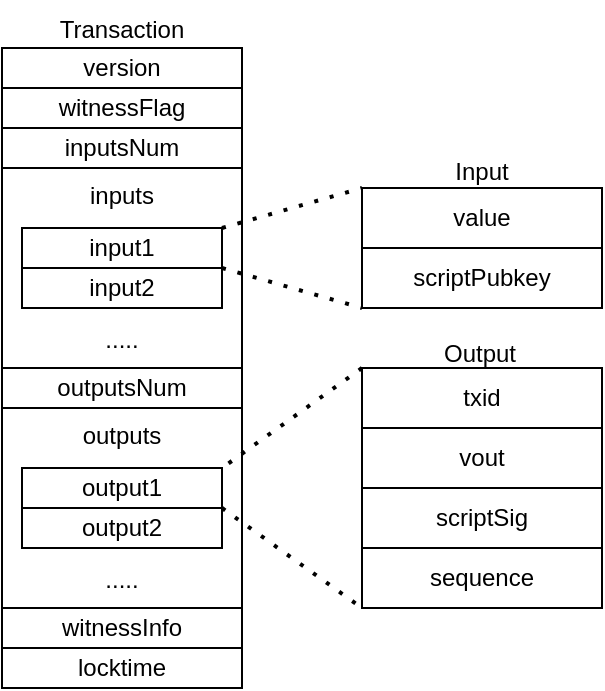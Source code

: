 <mxfile version="16.1.2" type="device"><diagram id="bvrmVeNrgIqCT_r-sR30" name="Page-1"><mxGraphModel dx="568" dy="414" grid="1" gridSize="10" guides="1" tooltips="1" connect="1" arrows="1" fold="1" page="1" pageScale="1" pageWidth="850" pageHeight="1100" math="0" shadow="0"><root><mxCell id="0"/><mxCell id="1" parent="0"/><mxCell id="LOPOv7zIma3mECcTtzJp-2" value="version" style="rounded=0;whiteSpace=wrap;html=1;" vertex="1" parent="1"><mxGeometry x="50" y="330" width="120" height="20" as="geometry"/></mxCell><mxCell id="LOPOv7zIma3mECcTtzJp-3" value="witnessFlag" style="rounded=0;whiteSpace=wrap;html=1;" vertex="1" parent="1"><mxGeometry x="50" y="350" width="120" height="20" as="geometry"/></mxCell><mxCell id="LOPOv7zIma3mECcTtzJp-4" value="inputsNum" style="rounded=0;whiteSpace=wrap;html=1;" vertex="1" parent="1"><mxGeometry x="50" y="370" width="120" height="20" as="geometry"/></mxCell><mxCell id="LOPOv7zIma3mECcTtzJp-5" value="inputs&lt;br&gt;&lt;br&gt;&lt;br&gt;&lt;br&gt;&lt;br&gt;.....&lt;br&gt;" style="rounded=0;whiteSpace=wrap;html=1;verticalAlign=top;" vertex="1" parent="1"><mxGeometry x="50" y="390" width="120" height="100" as="geometry"/></mxCell><mxCell id="LOPOv7zIma3mECcTtzJp-6" value="input1" style="rounded=0;whiteSpace=wrap;html=1;" vertex="1" parent="1"><mxGeometry x="60" y="420" width="100" height="20" as="geometry"/></mxCell><mxCell id="LOPOv7zIma3mECcTtzJp-7" value="input2" style="rounded=0;whiteSpace=wrap;html=1;" vertex="1" parent="1"><mxGeometry x="60" y="440" width="100" height="20" as="geometry"/></mxCell><mxCell id="LOPOv7zIma3mECcTtzJp-8" value="outputsNum" style="rounded=0;whiteSpace=wrap;html=1;" vertex="1" parent="1"><mxGeometry x="50" y="490" width="120" height="20" as="geometry"/></mxCell><mxCell id="LOPOv7zIma3mECcTtzJp-9" value="outputs&lt;br&gt;&lt;br&gt;&lt;br&gt;&lt;br&gt;&lt;br&gt;....." style="rounded=0;whiteSpace=wrap;html=1;verticalAlign=top;" vertex="1" parent="1"><mxGeometry x="50" y="510" width="120" height="100" as="geometry"/></mxCell><mxCell id="LOPOv7zIma3mECcTtzJp-10" value="output1" style="rounded=0;whiteSpace=wrap;html=1;" vertex="1" parent="1"><mxGeometry x="60" y="540" width="100" height="20" as="geometry"/></mxCell><mxCell id="LOPOv7zIma3mECcTtzJp-11" value="output2" style="rounded=0;whiteSpace=wrap;html=1;" vertex="1" parent="1"><mxGeometry x="60" y="560" width="100" height="20" as="geometry"/></mxCell><mxCell id="LOPOv7zIma3mECcTtzJp-12" value="witnessInfo" style="rounded=0;whiteSpace=wrap;html=1;" vertex="1" parent="1"><mxGeometry x="50" y="610" width="120" height="20" as="geometry"/></mxCell><mxCell id="LOPOv7zIma3mECcTtzJp-13" value="locktime" style="rounded=0;whiteSpace=wrap;html=1;" vertex="1" parent="1"><mxGeometry x="50" y="630" width="120" height="20" as="geometry"/></mxCell><mxCell id="LOPOv7zIma3mECcTtzJp-14" value="value" style="rounded=0;whiteSpace=wrap;html=1;" vertex="1" parent="1"><mxGeometry x="230" y="400" width="120" height="30" as="geometry"/></mxCell><mxCell id="LOPOv7zIma3mECcTtzJp-15" value="scriptPubkey" style="rounded=0;whiteSpace=wrap;html=1;" vertex="1" parent="1"><mxGeometry x="230" y="430" width="120" height="30" as="geometry"/></mxCell><mxCell id="LOPOv7zIma3mECcTtzJp-17" value="" style="endArrow=none;dashed=1;html=1;dashPattern=1 3;strokeWidth=2;rounded=0;entryX=0;entryY=0;entryDx=0;entryDy=0;exitX=1;exitY=0;exitDx=0;exitDy=0;" edge="1" parent="1" source="LOPOv7zIma3mECcTtzJp-6" target="LOPOv7zIma3mECcTtzJp-14"><mxGeometry width="50" height="50" relative="1" as="geometry"><mxPoint x="610" y="670" as="sourcePoint"/><mxPoint x="660" y="620" as="targetPoint"/></mxGeometry></mxCell><mxCell id="LOPOv7zIma3mECcTtzJp-18" value="" style="endArrow=none;dashed=1;html=1;dashPattern=1 3;strokeWidth=2;rounded=0;exitX=1;exitY=1;exitDx=0;exitDy=0;entryX=0;entryY=1;entryDx=0;entryDy=0;" edge="1" parent="1" source="LOPOv7zIma3mECcTtzJp-6" target="LOPOv7zIma3mECcTtzJp-15"><mxGeometry width="50" height="50" relative="1" as="geometry"><mxPoint x="190" y="465" as="sourcePoint"/><mxPoint x="240" y="415" as="targetPoint"/></mxGeometry></mxCell><mxCell id="LOPOv7zIma3mECcTtzJp-19" value="txid" style="rounded=0;whiteSpace=wrap;html=1;" vertex="1" parent="1"><mxGeometry x="230" y="490" width="120" height="30" as="geometry"/></mxCell><mxCell id="LOPOv7zIma3mECcTtzJp-20" value="vout" style="rounded=0;whiteSpace=wrap;html=1;" vertex="1" parent="1"><mxGeometry x="230" y="520" width="120" height="30" as="geometry"/></mxCell><mxCell id="LOPOv7zIma3mECcTtzJp-21" value="scriptSig" style="rounded=0;whiteSpace=wrap;html=1;" vertex="1" parent="1"><mxGeometry x="230" y="550" width="120" height="30" as="geometry"/></mxCell><mxCell id="LOPOv7zIma3mECcTtzJp-23" value="sequence" style="rounded=0;whiteSpace=wrap;html=1;" vertex="1" parent="1"><mxGeometry x="230" y="580" width="120" height="30" as="geometry"/></mxCell><mxCell id="LOPOv7zIma3mECcTtzJp-24" value="" style="endArrow=none;dashed=1;html=1;dashPattern=1 3;strokeWidth=2;rounded=0;exitX=0;exitY=0;exitDx=0;exitDy=0;entryX=1;entryY=0;entryDx=0;entryDy=0;" edge="1" parent="1" source="LOPOv7zIma3mECcTtzJp-19" target="LOPOv7zIma3mECcTtzJp-10"><mxGeometry width="50" height="50" relative="1" as="geometry"><mxPoint x="170" y="450" as="sourcePoint"/><mxPoint x="210" y="470" as="targetPoint"/></mxGeometry></mxCell><mxCell id="LOPOv7zIma3mECcTtzJp-25" value="" style="endArrow=none;dashed=1;html=1;dashPattern=1 3;strokeWidth=2;rounded=0;entryX=0;entryY=1;entryDx=0;entryDy=0;exitX=1;exitY=1;exitDx=0;exitDy=0;" edge="1" parent="1" source="LOPOv7zIma3mECcTtzJp-10" target="LOPOv7zIma3mECcTtzJp-23"><mxGeometry width="50" height="50" relative="1" as="geometry"><mxPoint x="190" y="560" as="sourcePoint"/><mxPoint x="210" y="590" as="targetPoint"/></mxGeometry></mxCell><mxCell id="LOPOv7zIma3mECcTtzJp-28" value="Transaction" style="text;html=1;strokeColor=none;fillColor=none;align=center;verticalAlign=middle;whiteSpace=wrap;rounded=0;" vertex="1" parent="1"><mxGeometry x="80" y="306" width="60" height="30" as="geometry"/></mxCell><mxCell id="LOPOv7zIma3mECcTtzJp-29" value="Input" style="text;html=1;strokeColor=none;fillColor=none;align=center;verticalAlign=middle;whiteSpace=wrap;rounded=0;" vertex="1" parent="1"><mxGeometry x="260" y="377" width="60" height="30" as="geometry"/></mxCell><mxCell id="LOPOv7zIma3mECcTtzJp-30" value="Output" style="text;html=1;strokeColor=none;fillColor=none;align=center;verticalAlign=middle;whiteSpace=wrap;rounded=0;" vertex="1" parent="1"><mxGeometry x="259" y="468" width="60" height="30" as="geometry"/></mxCell></root></mxGraphModel></diagram></mxfile>